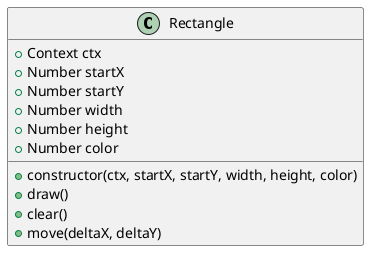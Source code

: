 @startuml Rectangle
class Rectangle {  
  + Context ctx  
  + Number startX  
  + Number startY  
  + Number width  
  + Number height  
  + Number color  
  + constructor(ctx, startX, startY, width, height, color)  
  + draw()  
  + clear()  
  + move(deltaX, deltaY)
}
@enduml